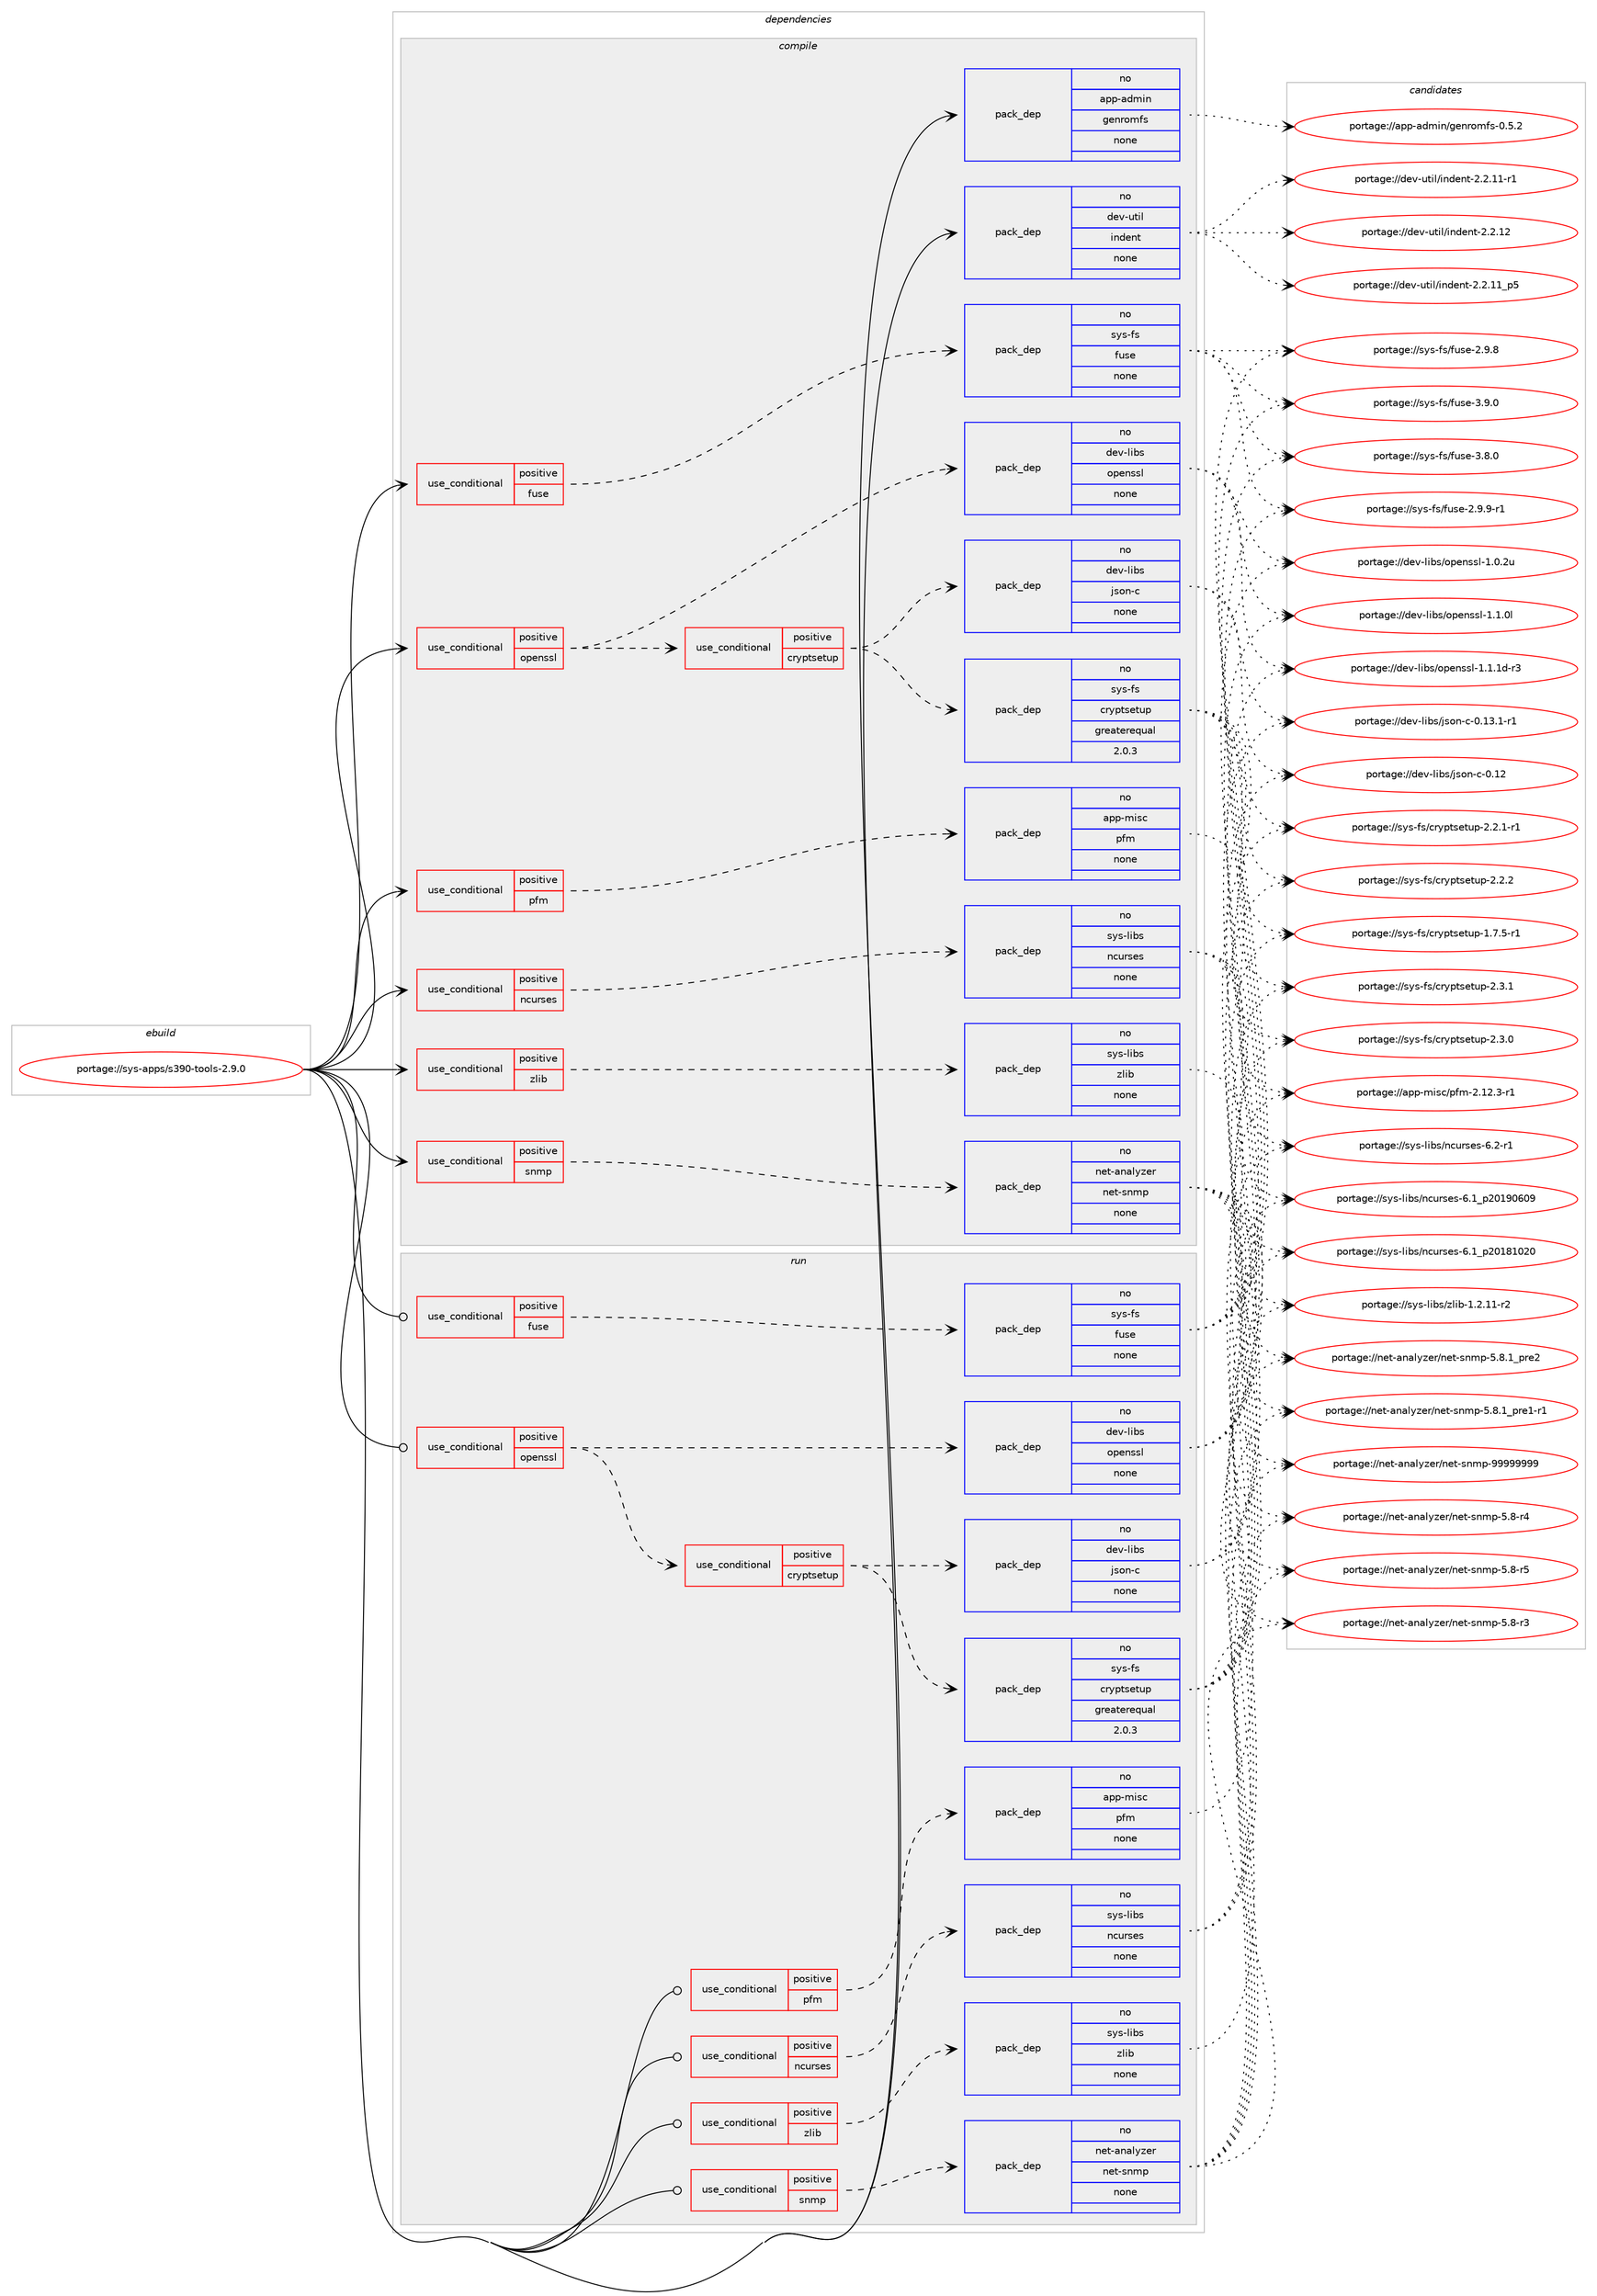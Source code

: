 digraph prolog {

# *************
# Graph options
# *************

newrank=true;
concentrate=true;
compound=true;
graph [rankdir=LR,fontname=Helvetica,fontsize=10,ranksep=1.5];#, ranksep=2.5, nodesep=0.2];
edge  [arrowhead=vee];
node  [fontname=Helvetica,fontsize=10];

# **********
# The ebuild
# **********

subgraph cluster_leftcol {
color=gray;
rank=same;
label=<<i>ebuild</i>>;
id [label="portage://sys-apps/s390-tools-2.9.0", color=red, width=4, href="../sys-apps/s390-tools-2.9.0.svg"];
}

# ****************
# The dependencies
# ****************

subgraph cluster_midcol {
color=gray;
label=<<i>dependencies</i>>;
subgraph cluster_compile {
fillcolor="#eeeeee";
style=filled;
label=<<i>compile</i>>;
subgraph cond5010 {
dependency28665 [label=<<TABLE BORDER="0" CELLBORDER="1" CELLSPACING="0" CELLPADDING="4"><TR><TD ROWSPAN="3" CELLPADDING="10">use_conditional</TD></TR><TR><TD>positive</TD></TR><TR><TD>fuse</TD></TR></TABLE>>, shape=none, color=red];
subgraph pack22953 {
dependency28666 [label=<<TABLE BORDER="0" CELLBORDER="1" CELLSPACING="0" CELLPADDING="4" WIDTH="220"><TR><TD ROWSPAN="6" CELLPADDING="30">pack_dep</TD></TR><TR><TD WIDTH="110">no</TD></TR><TR><TD>sys-fs</TD></TR><TR><TD>fuse</TD></TR><TR><TD>none</TD></TR><TR><TD></TD></TR></TABLE>>, shape=none, color=blue];
}
dependency28665:e -> dependency28666:w [weight=20,style="dashed",arrowhead="vee"];
}
id:e -> dependency28665:w [weight=20,style="solid",arrowhead="vee"];
subgraph cond5011 {
dependency28667 [label=<<TABLE BORDER="0" CELLBORDER="1" CELLSPACING="0" CELLPADDING="4"><TR><TD ROWSPAN="3" CELLPADDING="10">use_conditional</TD></TR><TR><TD>positive</TD></TR><TR><TD>ncurses</TD></TR></TABLE>>, shape=none, color=red];
subgraph pack22954 {
dependency28668 [label=<<TABLE BORDER="0" CELLBORDER="1" CELLSPACING="0" CELLPADDING="4" WIDTH="220"><TR><TD ROWSPAN="6" CELLPADDING="30">pack_dep</TD></TR><TR><TD WIDTH="110">no</TD></TR><TR><TD>sys-libs</TD></TR><TR><TD>ncurses</TD></TR><TR><TD>none</TD></TR><TR><TD></TD></TR></TABLE>>, shape=none, color=blue];
}
dependency28667:e -> dependency28668:w [weight=20,style="dashed",arrowhead="vee"];
}
id:e -> dependency28667:w [weight=20,style="solid",arrowhead="vee"];
subgraph cond5012 {
dependency28669 [label=<<TABLE BORDER="0" CELLBORDER="1" CELLSPACING="0" CELLPADDING="4"><TR><TD ROWSPAN="3" CELLPADDING="10">use_conditional</TD></TR><TR><TD>positive</TD></TR><TR><TD>openssl</TD></TR></TABLE>>, shape=none, color=red];
subgraph pack22955 {
dependency28670 [label=<<TABLE BORDER="0" CELLBORDER="1" CELLSPACING="0" CELLPADDING="4" WIDTH="220"><TR><TD ROWSPAN="6" CELLPADDING="30">pack_dep</TD></TR><TR><TD WIDTH="110">no</TD></TR><TR><TD>dev-libs</TD></TR><TR><TD>openssl</TD></TR><TR><TD>none</TD></TR><TR><TD></TD></TR></TABLE>>, shape=none, color=blue];
}
dependency28669:e -> dependency28670:w [weight=20,style="dashed",arrowhead="vee"];
subgraph cond5013 {
dependency28671 [label=<<TABLE BORDER="0" CELLBORDER="1" CELLSPACING="0" CELLPADDING="4"><TR><TD ROWSPAN="3" CELLPADDING="10">use_conditional</TD></TR><TR><TD>positive</TD></TR><TR><TD>cryptsetup</TD></TR></TABLE>>, shape=none, color=red];
subgraph pack22956 {
dependency28672 [label=<<TABLE BORDER="0" CELLBORDER="1" CELLSPACING="0" CELLPADDING="4" WIDTH="220"><TR><TD ROWSPAN="6" CELLPADDING="30">pack_dep</TD></TR><TR><TD WIDTH="110">no</TD></TR><TR><TD>sys-fs</TD></TR><TR><TD>cryptsetup</TD></TR><TR><TD>greaterequal</TD></TR><TR><TD>2.0.3</TD></TR></TABLE>>, shape=none, color=blue];
}
dependency28671:e -> dependency28672:w [weight=20,style="dashed",arrowhead="vee"];
subgraph pack22957 {
dependency28673 [label=<<TABLE BORDER="0" CELLBORDER="1" CELLSPACING="0" CELLPADDING="4" WIDTH="220"><TR><TD ROWSPAN="6" CELLPADDING="30">pack_dep</TD></TR><TR><TD WIDTH="110">no</TD></TR><TR><TD>dev-libs</TD></TR><TR><TD>json-c</TD></TR><TR><TD>none</TD></TR><TR><TD></TD></TR></TABLE>>, shape=none, color=blue];
}
dependency28671:e -> dependency28673:w [weight=20,style="dashed",arrowhead="vee"];
}
dependency28669:e -> dependency28671:w [weight=20,style="dashed",arrowhead="vee"];
}
id:e -> dependency28669:w [weight=20,style="solid",arrowhead="vee"];
subgraph cond5014 {
dependency28674 [label=<<TABLE BORDER="0" CELLBORDER="1" CELLSPACING="0" CELLPADDING="4"><TR><TD ROWSPAN="3" CELLPADDING="10">use_conditional</TD></TR><TR><TD>positive</TD></TR><TR><TD>pfm</TD></TR></TABLE>>, shape=none, color=red];
subgraph pack22958 {
dependency28675 [label=<<TABLE BORDER="0" CELLBORDER="1" CELLSPACING="0" CELLPADDING="4" WIDTH="220"><TR><TD ROWSPAN="6" CELLPADDING="30">pack_dep</TD></TR><TR><TD WIDTH="110">no</TD></TR><TR><TD>app-misc</TD></TR><TR><TD>pfm</TD></TR><TR><TD>none</TD></TR><TR><TD></TD></TR></TABLE>>, shape=none, color=blue];
}
dependency28674:e -> dependency28675:w [weight=20,style="dashed",arrowhead="vee"];
}
id:e -> dependency28674:w [weight=20,style="solid",arrowhead="vee"];
subgraph cond5015 {
dependency28676 [label=<<TABLE BORDER="0" CELLBORDER="1" CELLSPACING="0" CELLPADDING="4"><TR><TD ROWSPAN="3" CELLPADDING="10">use_conditional</TD></TR><TR><TD>positive</TD></TR><TR><TD>snmp</TD></TR></TABLE>>, shape=none, color=red];
subgraph pack22959 {
dependency28677 [label=<<TABLE BORDER="0" CELLBORDER="1" CELLSPACING="0" CELLPADDING="4" WIDTH="220"><TR><TD ROWSPAN="6" CELLPADDING="30">pack_dep</TD></TR><TR><TD WIDTH="110">no</TD></TR><TR><TD>net-analyzer</TD></TR><TR><TD>net-snmp</TD></TR><TR><TD>none</TD></TR><TR><TD></TD></TR></TABLE>>, shape=none, color=blue];
}
dependency28676:e -> dependency28677:w [weight=20,style="dashed",arrowhead="vee"];
}
id:e -> dependency28676:w [weight=20,style="solid",arrowhead="vee"];
subgraph cond5016 {
dependency28678 [label=<<TABLE BORDER="0" CELLBORDER="1" CELLSPACING="0" CELLPADDING="4"><TR><TD ROWSPAN="3" CELLPADDING="10">use_conditional</TD></TR><TR><TD>positive</TD></TR><TR><TD>zlib</TD></TR></TABLE>>, shape=none, color=red];
subgraph pack22960 {
dependency28679 [label=<<TABLE BORDER="0" CELLBORDER="1" CELLSPACING="0" CELLPADDING="4" WIDTH="220"><TR><TD ROWSPAN="6" CELLPADDING="30">pack_dep</TD></TR><TR><TD WIDTH="110">no</TD></TR><TR><TD>sys-libs</TD></TR><TR><TD>zlib</TD></TR><TR><TD>none</TD></TR><TR><TD></TD></TR></TABLE>>, shape=none, color=blue];
}
dependency28678:e -> dependency28679:w [weight=20,style="dashed",arrowhead="vee"];
}
id:e -> dependency28678:w [weight=20,style="solid",arrowhead="vee"];
subgraph pack22961 {
dependency28680 [label=<<TABLE BORDER="0" CELLBORDER="1" CELLSPACING="0" CELLPADDING="4" WIDTH="220"><TR><TD ROWSPAN="6" CELLPADDING="30">pack_dep</TD></TR><TR><TD WIDTH="110">no</TD></TR><TR><TD>app-admin</TD></TR><TR><TD>genromfs</TD></TR><TR><TD>none</TD></TR><TR><TD></TD></TR></TABLE>>, shape=none, color=blue];
}
id:e -> dependency28680:w [weight=20,style="solid",arrowhead="vee"];
subgraph pack22962 {
dependency28681 [label=<<TABLE BORDER="0" CELLBORDER="1" CELLSPACING="0" CELLPADDING="4" WIDTH="220"><TR><TD ROWSPAN="6" CELLPADDING="30">pack_dep</TD></TR><TR><TD WIDTH="110">no</TD></TR><TR><TD>dev-util</TD></TR><TR><TD>indent</TD></TR><TR><TD>none</TD></TR><TR><TD></TD></TR></TABLE>>, shape=none, color=blue];
}
id:e -> dependency28681:w [weight=20,style="solid",arrowhead="vee"];
}
subgraph cluster_compileandrun {
fillcolor="#eeeeee";
style=filled;
label=<<i>compile and run</i>>;
}
subgraph cluster_run {
fillcolor="#eeeeee";
style=filled;
label=<<i>run</i>>;
subgraph cond5017 {
dependency28682 [label=<<TABLE BORDER="0" CELLBORDER="1" CELLSPACING="0" CELLPADDING="4"><TR><TD ROWSPAN="3" CELLPADDING="10">use_conditional</TD></TR><TR><TD>positive</TD></TR><TR><TD>fuse</TD></TR></TABLE>>, shape=none, color=red];
subgraph pack22963 {
dependency28683 [label=<<TABLE BORDER="0" CELLBORDER="1" CELLSPACING="0" CELLPADDING="4" WIDTH="220"><TR><TD ROWSPAN="6" CELLPADDING="30">pack_dep</TD></TR><TR><TD WIDTH="110">no</TD></TR><TR><TD>sys-fs</TD></TR><TR><TD>fuse</TD></TR><TR><TD>none</TD></TR><TR><TD></TD></TR></TABLE>>, shape=none, color=blue];
}
dependency28682:e -> dependency28683:w [weight=20,style="dashed",arrowhead="vee"];
}
id:e -> dependency28682:w [weight=20,style="solid",arrowhead="odot"];
subgraph cond5018 {
dependency28684 [label=<<TABLE BORDER="0" CELLBORDER="1" CELLSPACING="0" CELLPADDING="4"><TR><TD ROWSPAN="3" CELLPADDING="10">use_conditional</TD></TR><TR><TD>positive</TD></TR><TR><TD>ncurses</TD></TR></TABLE>>, shape=none, color=red];
subgraph pack22964 {
dependency28685 [label=<<TABLE BORDER="0" CELLBORDER="1" CELLSPACING="0" CELLPADDING="4" WIDTH="220"><TR><TD ROWSPAN="6" CELLPADDING="30">pack_dep</TD></TR><TR><TD WIDTH="110">no</TD></TR><TR><TD>sys-libs</TD></TR><TR><TD>ncurses</TD></TR><TR><TD>none</TD></TR><TR><TD></TD></TR></TABLE>>, shape=none, color=blue];
}
dependency28684:e -> dependency28685:w [weight=20,style="dashed",arrowhead="vee"];
}
id:e -> dependency28684:w [weight=20,style="solid",arrowhead="odot"];
subgraph cond5019 {
dependency28686 [label=<<TABLE BORDER="0" CELLBORDER="1" CELLSPACING="0" CELLPADDING="4"><TR><TD ROWSPAN="3" CELLPADDING="10">use_conditional</TD></TR><TR><TD>positive</TD></TR><TR><TD>openssl</TD></TR></TABLE>>, shape=none, color=red];
subgraph pack22965 {
dependency28687 [label=<<TABLE BORDER="0" CELLBORDER="1" CELLSPACING="0" CELLPADDING="4" WIDTH="220"><TR><TD ROWSPAN="6" CELLPADDING="30">pack_dep</TD></TR><TR><TD WIDTH="110">no</TD></TR><TR><TD>dev-libs</TD></TR><TR><TD>openssl</TD></TR><TR><TD>none</TD></TR><TR><TD></TD></TR></TABLE>>, shape=none, color=blue];
}
dependency28686:e -> dependency28687:w [weight=20,style="dashed",arrowhead="vee"];
subgraph cond5020 {
dependency28688 [label=<<TABLE BORDER="0" CELLBORDER="1" CELLSPACING="0" CELLPADDING="4"><TR><TD ROWSPAN="3" CELLPADDING="10">use_conditional</TD></TR><TR><TD>positive</TD></TR><TR><TD>cryptsetup</TD></TR></TABLE>>, shape=none, color=red];
subgraph pack22966 {
dependency28689 [label=<<TABLE BORDER="0" CELLBORDER="1" CELLSPACING="0" CELLPADDING="4" WIDTH="220"><TR><TD ROWSPAN="6" CELLPADDING="30">pack_dep</TD></TR><TR><TD WIDTH="110">no</TD></TR><TR><TD>sys-fs</TD></TR><TR><TD>cryptsetup</TD></TR><TR><TD>greaterequal</TD></TR><TR><TD>2.0.3</TD></TR></TABLE>>, shape=none, color=blue];
}
dependency28688:e -> dependency28689:w [weight=20,style="dashed",arrowhead="vee"];
subgraph pack22967 {
dependency28690 [label=<<TABLE BORDER="0" CELLBORDER="1" CELLSPACING="0" CELLPADDING="4" WIDTH="220"><TR><TD ROWSPAN="6" CELLPADDING="30">pack_dep</TD></TR><TR><TD WIDTH="110">no</TD></TR><TR><TD>dev-libs</TD></TR><TR><TD>json-c</TD></TR><TR><TD>none</TD></TR><TR><TD></TD></TR></TABLE>>, shape=none, color=blue];
}
dependency28688:e -> dependency28690:w [weight=20,style="dashed",arrowhead="vee"];
}
dependency28686:e -> dependency28688:w [weight=20,style="dashed",arrowhead="vee"];
}
id:e -> dependency28686:w [weight=20,style="solid",arrowhead="odot"];
subgraph cond5021 {
dependency28691 [label=<<TABLE BORDER="0" CELLBORDER="1" CELLSPACING="0" CELLPADDING="4"><TR><TD ROWSPAN="3" CELLPADDING="10">use_conditional</TD></TR><TR><TD>positive</TD></TR><TR><TD>pfm</TD></TR></TABLE>>, shape=none, color=red];
subgraph pack22968 {
dependency28692 [label=<<TABLE BORDER="0" CELLBORDER="1" CELLSPACING="0" CELLPADDING="4" WIDTH="220"><TR><TD ROWSPAN="6" CELLPADDING="30">pack_dep</TD></TR><TR><TD WIDTH="110">no</TD></TR><TR><TD>app-misc</TD></TR><TR><TD>pfm</TD></TR><TR><TD>none</TD></TR><TR><TD></TD></TR></TABLE>>, shape=none, color=blue];
}
dependency28691:e -> dependency28692:w [weight=20,style="dashed",arrowhead="vee"];
}
id:e -> dependency28691:w [weight=20,style="solid",arrowhead="odot"];
subgraph cond5022 {
dependency28693 [label=<<TABLE BORDER="0" CELLBORDER="1" CELLSPACING="0" CELLPADDING="4"><TR><TD ROWSPAN="3" CELLPADDING="10">use_conditional</TD></TR><TR><TD>positive</TD></TR><TR><TD>snmp</TD></TR></TABLE>>, shape=none, color=red];
subgraph pack22969 {
dependency28694 [label=<<TABLE BORDER="0" CELLBORDER="1" CELLSPACING="0" CELLPADDING="4" WIDTH="220"><TR><TD ROWSPAN="6" CELLPADDING="30">pack_dep</TD></TR><TR><TD WIDTH="110">no</TD></TR><TR><TD>net-analyzer</TD></TR><TR><TD>net-snmp</TD></TR><TR><TD>none</TD></TR><TR><TD></TD></TR></TABLE>>, shape=none, color=blue];
}
dependency28693:e -> dependency28694:w [weight=20,style="dashed",arrowhead="vee"];
}
id:e -> dependency28693:w [weight=20,style="solid",arrowhead="odot"];
subgraph cond5023 {
dependency28695 [label=<<TABLE BORDER="0" CELLBORDER="1" CELLSPACING="0" CELLPADDING="4"><TR><TD ROWSPAN="3" CELLPADDING="10">use_conditional</TD></TR><TR><TD>positive</TD></TR><TR><TD>zlib</TD></TR></TABLE>>, shape=none, color=red];
subgraph pack22970 {
dependency28696 [label=<<TABLE BORDER="0" CELLBORDER="1" CELLSPACING="0" CELLPADDING="4" WIDTH="220"><TR><TD ROWSPAN="6" CELLPADDING="30">pack_dep</TD></TR><TR><TD WIDTH="110">no</TD></TR><TR><TD>sys-libs</TD></TR><TR><TD>zlib</TD></TR><TR><TD>none</TD></TR><TR><TD></TD></TR></TABLE>>, shape=none, color=blue];
}
dependency28695:e -> dependency28696:w [weight=20,style="dashed",arrowhead="vee"];
}
id:e -> dependency28695:w [weight=20,style="solid",arrowhead="odot"];
}
}

# **************
# The candidates
# **************

subgraph cluster_choices {
rank=same;
color=gray;
label=<<i>candidates</i>>;

subgraph choice22953 {
color=black;
nodesep=1;
choice1151211154510211547102117115101455146574648 [label="portage://sys-fs/fuse-3.9.0", color=red, width=4,href="../sys-fs/fuse-3.9.0.svg"];
choice1151211154510211547102117115101455146564648 [label="portage://sys-fs/fuse-3.8.0", color=red, width=4,href="../sys-fs/fuse-3.8.0.svg"];
choice11512111545102115471021171151014550465746574511449 [label="portage://sys-fs/fuse-2.9.9-r1", color=red, width=4,href="../sys-fs/fuse-2.9.9-r1.svg"];
choice1151211154510211547102117115101455046574656 [label="portage://sys-fs/fuse-2.9.8", color=red, width=4,href="../sys-fs/fuse-2.9.8.svg"];
dependency28666:e -> choice1151211154510211547102117115101455146574648:w [style=dotted,weight="100"];
dependency28666:e -> choice1151211154510211547102117115101455146564648:w [style=dotted,weight="100"];
dependency28666:e -> choice11512111545102115471021171151014550465746574511449:w [style=dotted,weight="100"];
dependency28666:e -> choice1151211154510211547102117115101455046574656:w [style=dotted,weight="100"];
}
subgraph choice22954 {
color=black;
nodesep=1;
choice11512111545108105981154711099117114115101115455446504511449 [label="portage://sys-libs/ncurses-6.2-r1", color=red, width=4,href="../sys-libs/ncurses-6.2-r1.svg"];
choice1151211154510810598115471109911711411510111545544649951125048495748544857 [label="portage://sys-libs/ncurses-6.1_p20190609", color=red, width=4,href="../sys-libs/ncurses-6.1_p20190609.svg"];
choice1151211154510810598115471109911711411510111545544649951125048495649485048 [label="portage://sys-libs/ncurses-6.1_p20181020", color=red, width=4,href="../sys-libs/ncurses-6.1_p20181020.svg"];
dependency28668:e -> choice11512111545108105981154711099117114115101115455446504511449:w [style=dotted,weight="100"];
dependency28668:e -> choice1151211154510810598115471109911711411510111545544649951125048495748544857:w [style=dotted,weight="100"];
dependency28668:e -> choice1151211154510810598115471109911711411510111545544649951125048495649485048:w [style=dotted,weight="100"];
}
subgraph choice22955 {
color=black;
nodesep=1;
choice1001011184510810598115471111121011101151151084549464946491004511451 [label="portage://dev-libs/openssl-1.1.1d-r3", color=red, width=4,href="../dev-libs/openssl-1.1.1d-r3.svg"];
choice100101118451081059811547111112101110115115108454946494648108 [label="portage://dev-libs/openssl-1.1.0l", color=red, width=4,href="../dev-libs/openssl-1.1.0l.svg"];
choice100101118451081059811547111112101110115115108454946484650117 [label="portage://dev-libs/openssl-1.0.2u", color=red, width=4,href="../dev-libs/openssl-1.0.2u.svg"];
dependency28670:e -> choice1001011184510810598115471111121011101151151084549464946491004511451:w [style=dotted,weight="100"];
dependency28670:e -> choice100101118451081059811547111112101110115115108454946494648108:w [style=dotted,weight="100"];
dependency28670:e -> choice100101118451081059811547111112101110115115108454946484650117:w [style=dotted,weight="100"];
}
subgraph choice22956 {
color=black;
nodesep=1;
choice115121115451021154799114121112116115101116117112455046514649 [label="portage://sys-fs/cryptsetup-2.3.1", color=red, width=4,href="../sys-fs/cryptsetup-2.3.1.svg"];
choice115121115451021154799114121112116115101116117112455046514648 [label="portage://sys-fs/cryptsetup-2.3.0", color=red, width=4,href="../sys-fs/cryptsetup-2.3.0.svg"];
choice115121115451021154799114121112116115101116117112455046504650 [label="portage://sys-fs/cryptsetup-2.2.2", color=red, width=4,href="../sys-fs/cryptsetup-2.2.2.svg"];
choice1151211154510211547991141211121161151011161171124550465046494511449 [label="portage://sys-fs/cryptsetup-2.2.1-r1", color=red, width=4,href="../sys-fs/cryptsetup-2.2.1-r1.svg"];
choice1151211154510211547991141211121161151011161171124549465546534511449 [label="portage://sys-fs/cryptsetup-1.7.5-r1", color=red, width=4,href="../sys-fs/cryptsetup-1.7.5-r1.svg"];
dependency28672:e -> choice115121115451021154799114121112116115101116117112455046514649:w [style=dotted,weight="100"];
dependency28672:e -> choice115121115451021154799114121112116115101116117112455046514648:w [style=dotted,weight="100"];
dependency28672:e -> choice115121115451021154799114121112116115101116117112455046504650:w [style=dotted,weight="100"];
dependency28672:e -> choice1151211154510211547991141211121161151011161171124550465046494511449:w [style=dotted,weight="100"];
dependency28672:e -> choice1151211154510211547991141211121161151011161171124549465546534511449:w [style=dotted,weight="100"];
}
subgraph choice22957 {
color=black;
nodesep=1;
choice1001011184510810598115471061151111104599454846495146494511449 [label="portage://dev-libs/json-c-0.13.1-r1", color=red, width=4,href="../dev-libs/json-c-0.13.1-r1.svg"];
choice10010111845108105981154710611511111045994548464950 [label="portage://dev-libs/json-c-0.12", color=red, width=4,href="../dev-libs/json-c-0.12.svg"];
dependency28673:e -> choice1001011184510810598115471061151111104599454846495146494511449:w [style=dotted,weight="100"];
dependency28673:e -> choice10010111845108105981154710611511111045994548464950:w [style=dotted,weight="100"];
}
subgraph choice22958 {
color=black;
nodesep=1;
choice97112112451091051159947112102109455046495046514511449 [label="portage://app-misc/pfm-2.12.3-r1", color=red, width=4,href="../app-misc/pfm-2.12.3-r1.svg"];
dependency28675:e -> choice97112112451091051159947112102109455046495046514511449:w [style=dotted,weight="100"];
}
subgraph choice22959 {
color=black;
nodesep=1;
choice1101011164597110971081211221011144711010111645115110109112455757575757575757 [label="portage://net-analyzer/net-snmp-99999999", color=red, width=4,href="../net-analyzer/net-snmp-99999999.svg"];
choice11010111645971109710812112210111447110101116451151101091124553465646499511211410150 [label="portage://net-analyzer/net-snmp-5.8.1_pre2", color=red, width=4,href="../net-analyzer/net-snmp-5.8.1_pre2.svg"];
choice110101116459711097108121122101114471101011164511511010911245534656464995112114101494511449 [label="portage://net-analyzer/net-snmp-5.8.1_pre1-r1", color=red, width=4,href="../net-analyzer/net-snmp-5.8.1_pre1-r1.svg"];
choice1101011164597110971081211221011144711010111645115110109112455346564511453 [label="portage://net-analyzer/net-snmp-5.8-r5", color=red, width=4,href="../net-analyzer/net-snmp-5.8-r5.svg"];
choice1101011164597110971081211221011144711010111645115110109112455346564511452 [label="portage://net-analyzer/net-snmp-5.8-r4", color=red, width=4,href="../net-analyzer/net-snmp-5.8-r4.svg"];
choice1101011164597110971081211221011144711010111645115110109112455346564511451 [label="portage://net-analyzer/net-snmp-5.8-r3", color=red, width=4,href="../net-analyzer/net-snmp-5.8-r3.svg"];
dependency28677:e -> choice1101011164597110971081211221011144711010111645115110109112455757575757575757:w [style=dotted,weight="100"];
dependency28677:e -> choice11010111645971109710812112210111447110101116451151101091124553465646499511211410150:w [style=dotted,weight="100"];
dependency28677:e -> choice110101116459711097108121122101114471101011164511511010911245534656464995112114101494511449:w [style=dotted,weight="100"];
dependency28677:e -> choice1101011164597110971081211221011144711010111645115110109112455346564511453:w [style=dotted,weight="100"];
dependency28677:e -> choice1101011164597110971081211221011144711010111645115110109112455346564511452:w [style=dotted,weight="100"];
dependency28677:e -> choice1101011164597110971081211221011144711010111645115110109112455346564511451:w [style=dotted,weight="100"];
}
subgraph choice22960 {
color=black;
nodesep=1;
choice11512111545108105981154712210810598454946504649494511450 [label="portage://sys-libs/zlib-1.2.11-r2", color=red, width=4,href="../sys-libs/zlib-1.2.11-r2.svg"];
dependency28679:e -> choice11512111545108105981154712210810598454946504649494511450:w [style=dotted,weight="100"];
}
subgraph choice22961 {
color=black;
nodesep=1;
choice97112112459710010910511047103101110114111109102115454846534650 [label="portage://app-admin/genromfs-0.5.2", color=red, width=4,href="../app-admin/genromfs-0.5.2.svg"];
dependency28680:e -> choice97112112459710010910511047103101110114111109102115454846534650:w [style=dotted,weight="100"];
}
subgraph choice22962 {
color=black;
nodesep=1;
choice100101118451171161051084710511010010111011645504650464950 [label="portage://dev-util/indent-2.2.12", color=red, width=4,href="../dev-util/indent-2.2.12.svg"];
choice1001011184511711610510847105110100101110116455046504649499511253 [label="portage://dev-util/indent-2.2.11_p5", color=red, width=4,href="../dev-util/indent-2.2.11_p5.svg"];
choice1001011184511711610510847105110100101110116455046504649494511449 [label="portage://dev-util/indent-2.2.11-r1", color=red, width=4,href="../dev-util/indent-2.2.11-r1.svg"];
dependency28681:e -> choice100101118451171161051084710511010010111011645504650464950:w [style=dotted,weight="100"];
dependency28681:e -> choice1001011184511711610510847105110100101110116455046504649499511253:w [style=dotted,weight="100"];
dependency28681:e -> choice1001011184511711610510847105110100101110116455046504649494511449:w [style=dotted,weight="100"];
}
subgraph choice22963 {
color=black;
nodesep=1;
choice1151211154510211547102117115101455146574648 [label="portage://sys-fs/fuse-3.9.0", color=red, width=4,href="../sys-fs/fuse-3.9.0.svg"];
choice1151211154510211547102117115101455146564648 [label="portage://sys-fs/fuse-3.8.0", color=red, width=4,href="../sys-fs/fuse-3.8.0.svg"];
choice11512111545102115471021171151014550465746574511449 [label="portage://sys-fs/fuse-2.9.9-r1", color=red, width=4,href="../sys-fs/fuse-2.9.9-r1.svg"];
choice1151211154510211547102117115101455046574656 [label="portage://sys-fs/fuse-2.9.8", color=red, width=4,href="../sys-fs/fuse-2.9.8.svg"];
dependency28683:e -> choice1151211154510211547102117115101455146574648:w [style=dotted,weight="100"];
dependency28683:e -> choice1151211154510211547102117115101455146564648:w [style=dotted,weight="100"];
dependency28683:e -> choice11512111545102115471021171151014550465746574511449:w [style=dotted,weight="100"];
dependency28683:e -> choice1151211154510211547102117115101455046574656:w [style=dotted,weight="100"];
}
subgraph choice22964 {
color=black;
nodesep=1;
choice11512111545108105981154711099117114115101115455446504511449 [label="portage://sys-libs/ncurses-6.2-r1", color=red, width=4,href="../sys-libs/ncurses-6.2-r1.svg"];
choice1151211154510810598115471109911711411510111545544649951125048495748544857 [label="portage://sys-libs/ncurses-6.1_p20190609", color=red, width=4,href="../sys-libs/ncurses-6.1_p20190609.svg"];
choice1151211154510810598115471109911711411510111545544649951125048495649485048 [label="portage://sys-libs/ncurses-6.1_p20181020", color=red, width=4,href="../sys-libs/ncurses-6.1_p20181020.svg"];
dependency28685:e -> choice11512111545108105981154711099117114115101115455446504511449:w [style=dotted,weight="100"];
dependency28685:e -> choice1151211154510810598115471109911711411510111545544649951125048495748544857:w [style=dotted,weight="100"];
dependency28685:e -> choice1151211154510810598115471109911711411510111545544649951125048495649485048:w [style=dotted,weight="100"];
}
subgraph choice22965 {
color=black;
nodesep=1;
choice1001011184510810598115471111121011101151151084549464946491004511451 [label="portage://dev-libs/openssl-1.1.1d-r3", color=red, width=4,href="../dev-libs/openssl-1.1.1d-r3.svg"];
choice100101118451081059811547111112101110115115108454946494648108 [label="portage://dev-libs/openssl-1.1.0l", color=red, width=4,href="../dev-libs/openssl-1.1.0l.svg"];
choice100101118451081059811547111112101110115115108454946484650117 [label="portage://dev-libs/openssl-1.0.2u", color=red, width=4,href="../dev-libs/openssl-1.0.2u.svg"];
dependency28687:e -> choice1001011184510810598115471111121011101151151084549464946491004511451:w [style=dotted,weight="100"];
dependency28687:e -> choice100101118451081059811547111112101110115115108454946494648108:w [style=dotted,weight="100"];
dependency28687:e -> choice100101118451081059811547111112101110115115108454946484650117:w [style=dotted,weight="100"];
}
subgraph choice22966 {
color=black;
nodesep=1;
choice115121115451021154799114121112116115101116117112455046514649 [label="portage://sys-fs/cryptsetup-2.3.1", color=red, width=4,href="../sys-fs/cryptsetup-2.3.1.svg"];
choice115121115451021154799114121112116115101116117112455046514648 [label="portage://sys-fs/cryptsetup-2.3.0", color=red, width=4,href="../sys-fs/cryptsetup-2.3.0.svg"];
choice115121115451021154799114121112116115101116117112455046504650 [label="portage://sys-fs/cryptsetup-2.2.2", color=red, width=4,href="../sys-fs/cryptsetup-2.2.2.svg"];
choice1151211154510211547991141211121161151011161171124550465046494511449 [label="portage://sys-fs/cryptsetup-2.2.1-r1", color=red, width=4,href="../sys-fs/cryptsetup-2.2.1-r1.svg"];
choice1151211154510211547991141211121161151011161171124549465546534511449 [label="portage://sys-fs/cryptsetup-1.7.5-r1", color=red, width=4,href="../sys-fs/cryptsetup-1.7.5-r1.svg"];
dependency28689:e -> choice115121115451021154799114121112116115101116117112455046514649:w [style=dotted,weight="100"];
dependency28689:e -> choice115121115451021154799114121112116115101116117112455046514648:w [style=dotted,weight="100"];
dependency28689:e -> choice115121115451021154799114121112116115101116117112455046504650:w [style=dotted,weight="100"];
dependency28689:e -> choice1151211154510211547991141211121161151011161171124550465046494511449:w [style=dotted,weight="100"];
dependency28689:e -> choice1151211154510211547991141211121161151011161171124549465546534511449:w [style=dotted,weight="100"];
}
subgraph choice22967 {
color=black;
nodesep=1;
choice1001011184510810598115471061151111104599454846495146494511449 [label="portage://dev-libs/json-c-0.13.1-r1", color=red, width=4,href="../dev-libs/json-c-0.13.1-r1.svg"];
choice10010111845108105981154710611511111045994548464950 [label="portage://dev-libs/json-c-0.12", color=red, width=4,href="../dev-libs/json-c-0.12.svg"];
dependency28690:e -> choice1001011184510810598115471061151111104599454846495146494511449:w [style=dotted,weight="100"];
dependency28690:e -> choice10010111845108105981154710611511111045994548464950:w [style=dotted,weight="100"];
}
subgraph choice22968 {
color=black;
nodesep=1;
choice97112112451091051159947112102109455046495046514511449 [label="portage://app-misc/pfm-2.12.3-r1", color=red, width=4,href="../app-misc/pfm-2.12.3-r1.svg"];
dependency28692:e -> choice97112112451091051159947112102109455046495046514511449:w [style=dotted,weight="100"];
}
subgraph choice22969 {
color=black;
nodesep=1;
choice1101011164597110971081211221011144711010111645115110109112455757575757575757 [label="portage://net-analyzer/net-snmp-99999999", color=red, width=4,href="../net-analyzer/net-snmp-99999999.svg"];
choice11010111645971109710812112210111447110101116451151101091124553465646499511211410150 [label="portage://net-analyzer/net-snmp-5.8.1_pre2", color=red, width=4,href="../net-analyzer/net-snmp-5.8.1_pre2.svg"];
choice110101116459711097108121122101114471101011164511511010911245534656464995112114101494511449 [label="portage://net-analyzer/net-snmp-5.8.1_pre1-r1", color=red, width=4,href="../net-analyzer/net-snmp-5.8.1_pre1-r1.svg"];
choice1101011164597110971081211221011144711010111645115110109112455346564511453 [label="portage://net-analyzer/net-snmp-5.8-r5", color=red, width=4,href="../net-analyzer/net-snmp-5.8-r5.svg"];
choice1101011164597110971081211221011144711010111645115110109112455346564511452 [label="portage://net-analyzer/net-snmp-5.8-r4", color=red, width=4,href="../net-analyzer/net-snmp-5.8-r4.svg"];
choice1101011164597110971081211221011144711010111645115110109112455346564511451 [label="portage://net-analyzer/net-snmp-5.8-r3", color=red, width=4,href="../net-analyzer/net-snmp-5.8-r3.svg"];
dependency28694:e -> choice1101011164597110971081211221011144711010111645115110109112455757575757575757:w [style=dotted,weight="100"];
dependency28694:e -> choice11010111645971109710812112210111447110101116451151101091124553465646499511211410150:w [style=dotted,weight="100"];
dependency28694:e -> choice110101116459711097108121122101114471101011164511511010911245534656464995112114101494511449:w [style=dotted,weight="100"];
dependency28694:e -> choice1101011164597110971081211221011144711010111645115110109112455346564511453:w [style=dotted,weight="100"];
dependency28694:e -> choice1101011164597110971081211221011144711010111645115110109112455346564511452:w [style=dotted,weight="100"];
dependency28694:e -> choice1101011164597110971081211221011144711010111645115110109112455346564511451:w [style=dotted,weight="100"];
}
subgraph choice22970 {
color=black;
nodesep=1;
choice11512111545108105981154712210810598454946504649494511450 [label="portage://sys-libs/zlib-1.2.11-r2", color=red, width=4,href="../sys-libs/zlib-1.2.11-r2.svg"];
dependency28696:e -> choice11512111545108105981154712210810598454946504649494511450:w [style=dotted,weight="100"];
}
}

}

